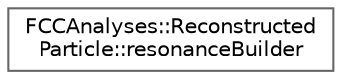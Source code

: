 digraph "Graphical Class Hierarchy"
{
 // LATEX_PDF_SIZE
  bgcolor="transparent";
  edge [fontname=Helvetica,fontsize=10,labelfontname=Helvetica,labelfontsize=10];
  node [fontname=Helvetica,fontsize=10,shape=box,height=0.2,width=0.4];
  rankdir="LR";
  Node0 [id="Node000000",label="FCCAnalyses::Reconstructed\lParticle::resonanceBuilder",height=0.2,width=0.4,color="grey40", fillcolor="white", style="filled",URL="$structFCCAnalyses_1_1ReconstructedParticle_1_1resonanceBuilder.html",tooltip="build the resonance from 2 particles from an arbitrary list of input ReconstructedPartilces...."];
}
